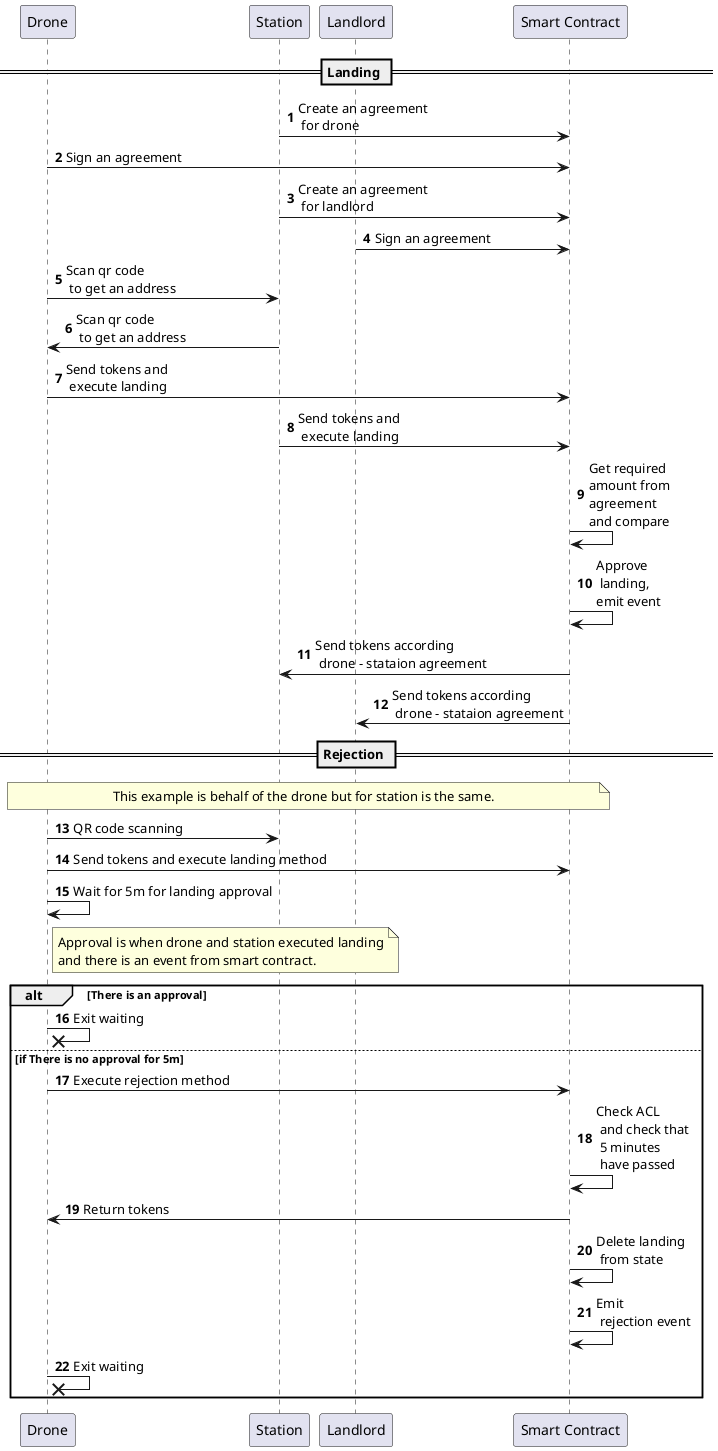 @startuml GroundCycle
autonumber

participant Drone as drone
participant Station as station
participant Landlord as landlord
participant "Smart Contract" as sc

== Landing ==

station -> sc: Create an agreement\n for drone
drone -> sc: Sign an agreement
station -> sc: Create an agreement\n for landlord
landlord -> sc: Sign an agreement

drone -> station: Scan qr code\n to get an address
station -> drone: Scan qr code\n to get an address
drone -> sc: Send tokens and\n execute landing
station -> sc: Send tokens and\n execute landing
sc -> sc: Get required\namount from\nagreement\nand compare

sc -> sc: Approve\n landing,\nemit event
sc -> station: Send tokens according\n drone - stataion agreement
sc -> landlord: Send tokens according\n drone - stataion agreement

== Rejection ==

note over drone,sc: This example is behalf of the drone but for station is the same.

drone -> station: QR code scanning
drone -> sc: Send tokens and execute landing method
drone -> drone: Wait for 5m for landing approval
note right drone
Approval is when drone and station executed landing
and there is an event from smart contract.
end note
alt There is an approval
drone ->x drone: Exit waiting
else if There is no approval for 5m
drone -> sc: Execute rejection method
sc -> sc: Check ACL\n and check that\n 5 minutes\n have passed
sc -> drone: Return tokens
sc -> sc: Delete landing\n from state
sc -> sc: Emit\n rejection event
drone ->x drone: Exit waiting
end

@enduml
